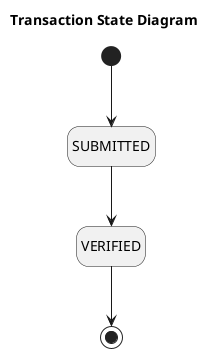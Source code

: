@startuml "Transaction State Diagram"
title Transaction State Diagram
hide empty description

[*] --> SUBMITTED
SUBMITTED --> VERIFIED
VERIFIED --> [*]
@enduml
